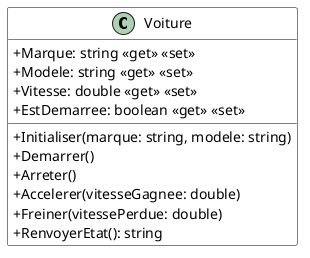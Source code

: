 @startuml Voiture
skinparam classAttributeIconSize 0
skinparam class {
    BackgroundColor White
    BorderColor #000
}
class Voiture {
    + Marque: string <<get>> <<set>>
    + Modele: string <<get>> <<set>>
    + Vitesse: double <<get>> <<set>>
    + EstDemarree: boolean <<get>> <<set>>
    + Initialiser(marque: string, modele: string)
    + Demarrer()
    + Arreter()
    + Accelerer(vitesseGagnee: double)
    + Freiner(vitessePerdue: double)
    + RenvoyerEtat(): string
}
@enduml